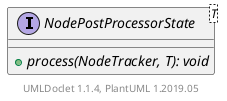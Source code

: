 @startuml

    interface NodePostProcessorState<T> [[NodePostProcessorState.html]] {
        {abstract} +process(NodeTracker, T): void
    }


    center footer UMLDoclet 1.1.4, PlantUML 1.2019.05
@enduml
